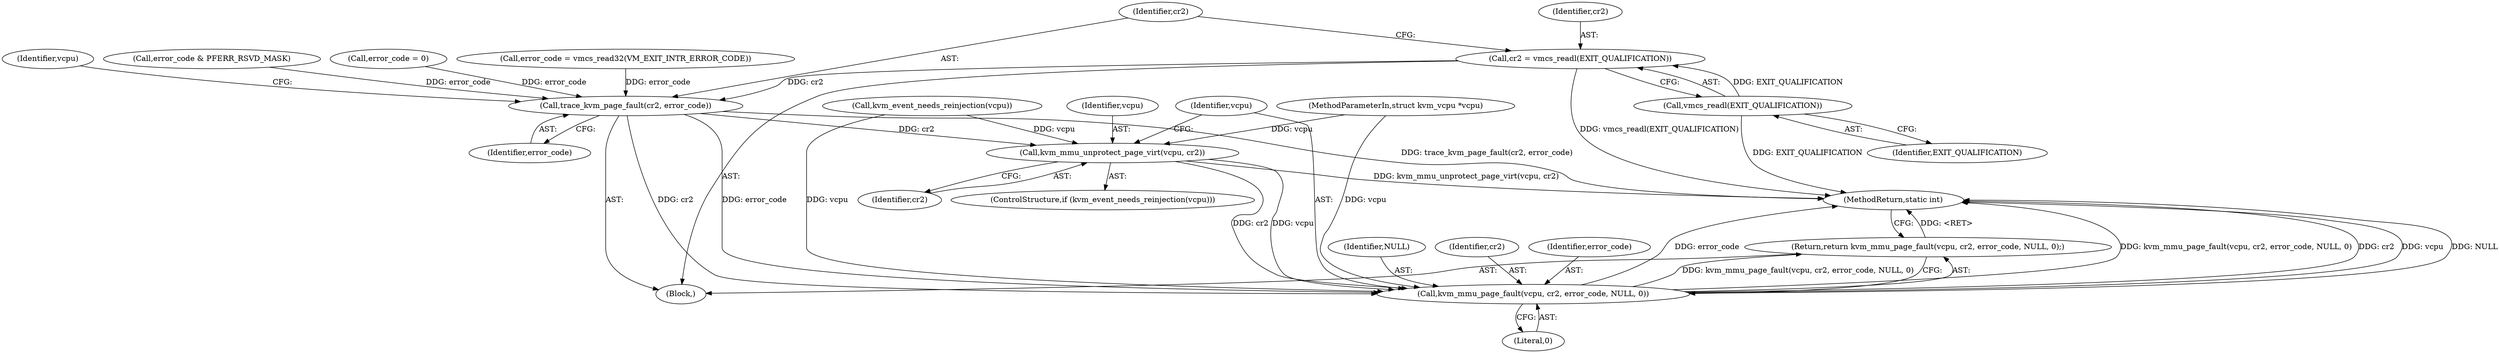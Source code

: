 digraph "0_linux_ef85b67385436ddc1998f45f1d6a210f935b3388@API" {
"1000278" [label="(Call,cr2 = vmcs_readl(EXIT_QUALIFICATION))"];
"1000280" [label="(Call,vmcs_readl(EXIT_QUALIFICATION))"];
"1000282" [label="(Call,trace_kvm_page_fault(cr2, error_code))"];
"1000288" [label="(Call,kvm_mmu_unprotect_page_virt(vcpu, cr2))"];
"1000292" [label="(Call,kvm_mmu_page_fault(vcpu, cr2, error_code, NULL, 0))"];
"1000291" [label="(Return,return kvm_mmu_page_fault(vcpu, cr2, error_code, NULL, 0);)"];
"1000457" [label="(MethodReturn,static int)"];
"1000282" [label="(Call,trace_kvm_page_fault(cr2, error_code))"];
"1000287" [label="(Identifier,vcpu)"];
"1000280" [label="(Call,vmcs_readl(EXIT_QUALIFICATION))"];
"1000208" [label="(Call,error_code & PFERR_RSVD_MASK)"];
"1000275" [label="(Block,)"];
"1000278" [label="(Call,cr2 = vmcs_readl(EXIT_QUALIFICATION))"];
"1000296" [label="(Identifier,NULL)"];
"1000294" [label="(Identifier,cr2)"];
"1000293" [label="(Identifier,vcpu)"];
"1000187" [label="(Call,error_code = 0)"];
"1000284" [label="(Identifier,error_code)"];
"1000285" [label="(ControlStructure,if (kvm_event_needs_reinjection(vcpu)))"];
"1000288" [label="(Call,kvm_mmu_unprotect_page_virt(vcpu, cr2))"];
"1000281" [label="(Identifier,EXIT_QUALIFICATION)"];
"1000295" [label="(Identifier,error_code)"];
"1000107" [label="(MethodParameterIn,struct kvm_vcpu *vcpu)"];
"1000290" [label="(Identifier,cr2)"];
"1000289" [label="(Identifier,vcpu)"];
"1000292" [label="(Call,kvm_mmu_page_fault(vcpu, cr2, error_code, NULL, 0))"];
"1000291" [label="(Return,return kvm_mmu_page_fault(vcpu, cr2, error_code, NULL, 0);)"];
"1000286" [label="(Call,kvm_event_needs_reinjection(vcpu))"];
"1000194" [label="(Call,error_code = vmcs_read32(VM_EXIT_INTR_ERROR_CODE))"];
"1000283" [label="(Identifier,cr2)"];
"1000297" [label="(Literal,0)"];
"1000279" [label="(Identifier,cr2)"];
"1000278" -> "1000275"  [label="AST: "];
"1000278" -> "1000280"  [label="CFG: "];
"1000279" -> "1000278"  [label="AST: "];
"1000280" -> "1000278"  [label="AST: "];
"1000283" -> "1000278"  [label="CFG: "];
"1000278" -> "1000457"  [label="DDG: vmcs_readl(EXIT_QUALIFICATION)"];
"1000280" -> "1000278"  [label="DDG: EXIT_QUALIFICATION"];
"1000278" -> "1000282"  [label="DDG: cr2"];
"1000280" -> "1000281"  [label="CFG: "];
"1000281" -> "1000280"  [label="AST: "];
"1000280" -> "1000457"  [label="DDG: EXIT_QUALIFICATION"];
"1000282" -> "1000275"  [label="AST: "];
"1000282" -> "1000284"  [label="CFG: "];
"1000283" -> "1000282"  [label="AST: "];
"1000284" -> "1000282"  [label="AST: "];
"1000287" -> "1000282"  [label="CFG: "];
"1000282" -> "1000457"  [label="DDG: trace_kvm_page_fault(cr2, error_code)"];
"1000187" -> "1000282"  [label="DDG: error_code"];
"1000208" -> "1000282"  [label="DDG: error_code"];
"1000194" -> "1000282"  [label="DDG: error_code"];
"1000282" -> "1000288"  [label="DDG: cr2"];
"1000282" -> "1000292"  [label="DDG: cr2"];
"1000282" -> "1000292"  [label="DDG: error_code"];
"1000288" -> "1000285"  [label="AST: "];
"1000288" -> "1000290"  [label="CFG: "];
"1000289" -> "1000288"  [label="AST: "];
"1000290" -> "1000288"  [label="AST: "];
"1000293" -> "1000288"  [label="CFG: "];
"1000288" -> "1000457"  [label="DDG: kvm_mmu_unprotect_page_virt(vcpu, cr2)"];
"1000286" -> "1000288"  [label="DDG: vcpu"];
"1000107" -> "1000288"  [label="DDG: vcpu"];
"1000288" -> "1000292"  [label="DDG: vcpu"];
"1000288" -> "1000292"  [label="DDG: cr2"];
"1000292" -> "1000291"  [label="AST: "];
"1000292" -> "1000297"  [label="CFG: "];
"1000293" -> "1000292"  [label="AST: "];
"1000294" -> "1000292"  [label="AST: "];
"1000295" -> "1000292"  [label="AST: "];
"1000296" -> "1000292"  [label="AST: "];
"1000297" -> "1000292"  [label="AST: "];
"1000291" -> "1000292"  [label="CFG: "];
"1000292" -> "1000457"  [label="DDG: kvm_mmu_page_fault(vcpu, cr2, error_code, NULL, 0)"];
"1000292" -> "1000457"  [label="DDG: cr2"];
"1000292" -> "1000457"  [label="DDG: vcpu"];
"1000292" -> "1000457"  [label="DDG: NULL"];
"1000292" -> "1000457"  [label="DDG: error_code"];
"1000292" -> "1000291"  [label="DDG: kvm_mmu_page_fault(vcpu, cr2, error_code, NULL, 0)"];
"1000286" -> "1000292"  [label="DDG: vcpu"];
"1000107" -> "1000292"  [label="DDG: vcpu"];
"1000291" -> "1000275"  [label="AST: "];
"1000457" -> "1000291"  [label="CFG: "];
"1000291" -> "1000457"  [label="DDG: <RET>"];
}
